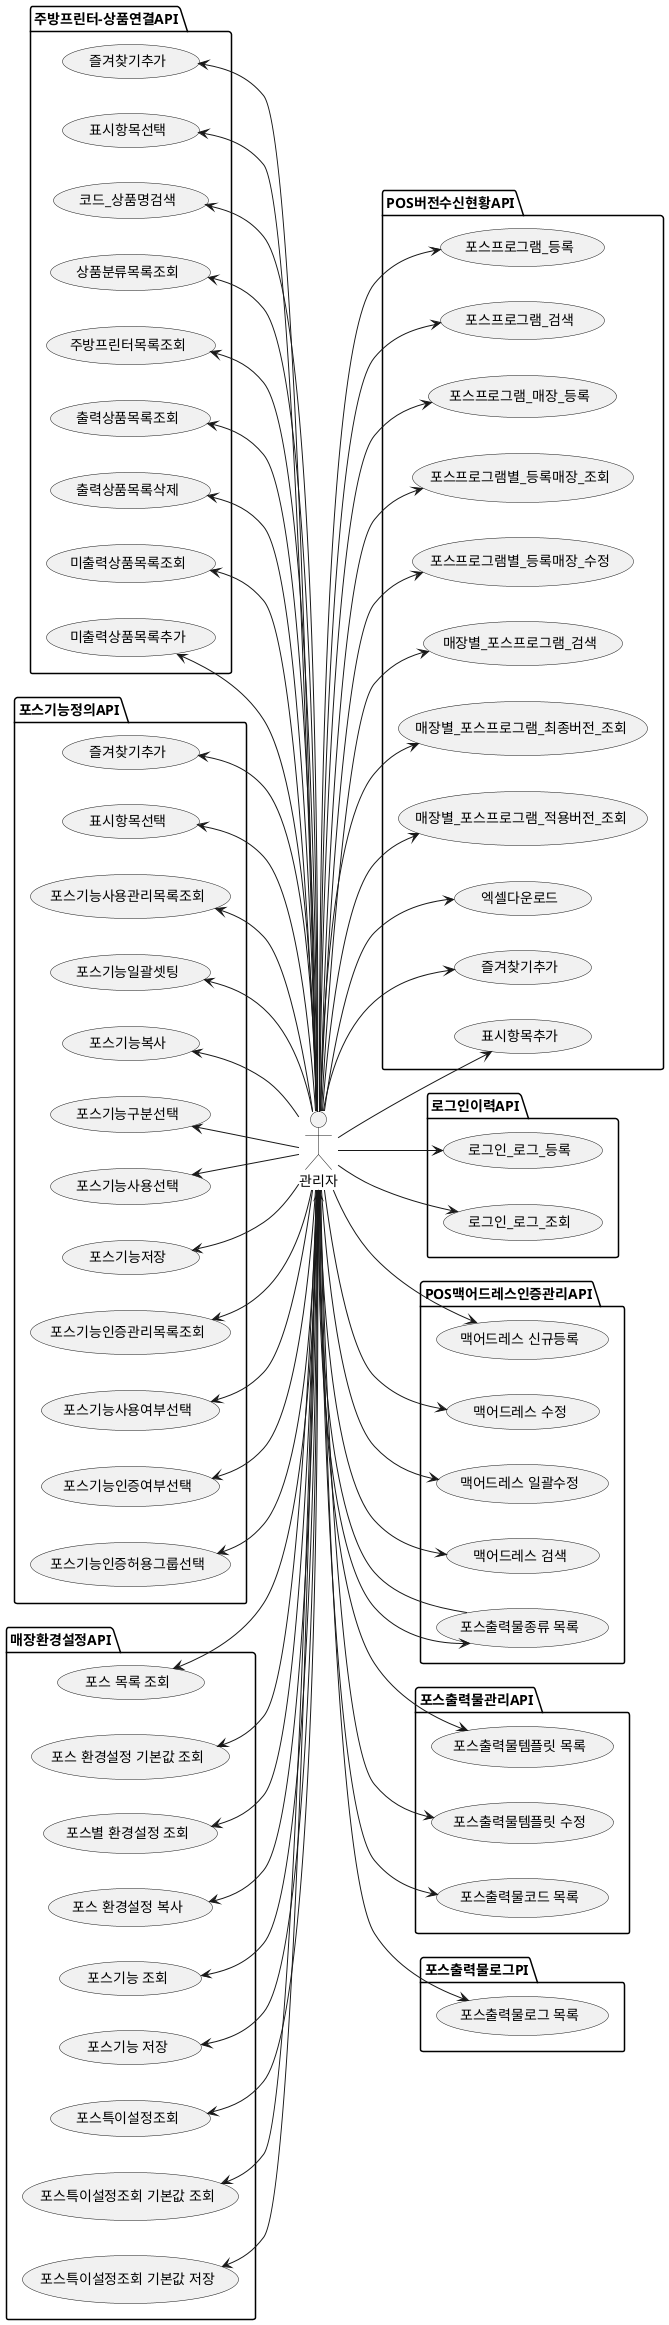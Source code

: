 @startuml Store Env Usecase

left to right direction

actor "관리자" as user

package POS버전수신현황API{
  usecase "포스프로그램_등록" AS UC11
  usecase "포스프로그램_검색" AS UC12
  usecase "포스프로그램_매장_등록" AS UC13
  usecase "포스프로그램별_등록매장_조회" AS UC14
  usecase "포스프로그램별_등록매장_수정" AS UC15
  usecase "매장별_포스프로그램_검색" AS UC16
  usecase "매장별_포스프로그램_최종버전_조회" AS UC17
  usecase "매장별_포스프로그램_적용버전_조회" AS UC18
  usecase "엑셀다운로드" AS UC19
  usecase "즐겨찾기추가" AS UC20
  usecase "표시항목추가" AS UC21

}
user --> UC11
user --> UC12
user --> UC13
user --> UC14
user --> UC15
user --> UC16
user --> UC17
user --> UC18
user --> UC19
user --> UC20
user --> UC21

package 로그인이력API{
  usecase "로그인_로그_등록" AS UC22
  usecase "로그인_로그_조회" AS UC23
}
user --> UC22
user --> UC23

package POS맥어드레스인증관리API{
  usecase "맥어드레스 신규등록" AS UC24
  usecase "맥어드레스 수정" AS UC25
  usecase "맥어드레스 일괄수정" AS UC26
  usecase "맥어드레스 검색" AS UC27
  usecase "맥어드레스 삭제" AS UC28
}
user --> UC24
user --> UC25
user --> UC26
user --> UC27
user --> UC28

package 포스출력물관리API{
  usecase "포스출력물종류 목록" AS UC28
  usecase "포스출력물템플릿 목록" AS UC29
  usecase "포스출력물템플릿 수정" AS UC30
  usecase "포스출력물코드 목록" AS UC31
}
package 포스출력물로그PI{
  usecase "포스출력물로그 목록" AS UC32
}
user <-- UC28
user --> UC29
user --> UC30
user --> UC31
user --> UC32

package 주방프린터-상품연결API{
  usecase "즐겨찾기추가" AS UC33
  usecase "표시항목선택" AS UC34
  usecase "코드_상품명검색" AS UC35
  usecase "상품분류목록조회" AS UC36
  usecase "주방프린터목록조회" AS UC37
  usecase "출력상품목록조회" AS UC38
  usecase "출력상품목록삭제" AS UC39
  usecase "미출력상품목록조회" AS UC40
  usecase "미출력상품목록추가" AS UC41
}

UC33 <-- user
UC34 <-- user
UC35 <-- user
UC36 <-- user
UC37 <-- user
UC38 <-- user
UC39 <-- user
UC40 <-- user
UC41 <-- user

package 포스기능정의API{
  usecase "즐겨찾기추가" AS UC42
  usecase "표시항목선택" AS UC43
  usecase "포스기능사용관리목록조회" AS UC44
  usecase "포스기능일괄셋팅" AS UC45
  usecase "포스기능복사" AS UC46
  usecase "포스기능구분선택" AS UC47
  usecase "포스기능사용선택" AS UC48
  usecase "포스기능저장" AS UC49
  usecase "포스기능인증관리목록조회" AS UC50
  usecase "포스기능사용여부선택" AS UC51
  usecase "포스기능인증여부선택" AS UC52
  usecase "포스기능인증허용그룹선택" AS UC53
}
UC42 <-- user
UC43 <-- user
UC44 <-- user
UC45 <-- user
UC46 <-- user
UC47 <-- user
UC48 <-- user
UC49 <-- user
UC50 <-- user
UC51 <-- user
UC52 <-- user
UC53 <-- user

package 매장환경설정API{
  usecase "포스 목록 조회" AS UC54
  usecase "포스 환경설정 기본값 조회" AS UC55
  usecase "포스별 환경설정 조회" AS UC56
  usecase "포스 환경설정 복사" AS UC57
  usecase "포스기능 조회" AS UC58
  usecase "포스기능 저장" AS UC59
  usecase "포스특이설정조회" AS UC60
  usecase "포스특이설정조회 기본값 조회" AS UC61
  usecase "포스특이설정조회 기본값 저장" AS UC62
}
UC54 <-- user
UC55 <-- user
UC56 <-- user
UC57 <-- user
UC58 <-- user
UC59 <-- user
UC60 <-- user
UC61 <-- user
UC62 <-- user

@enduml
